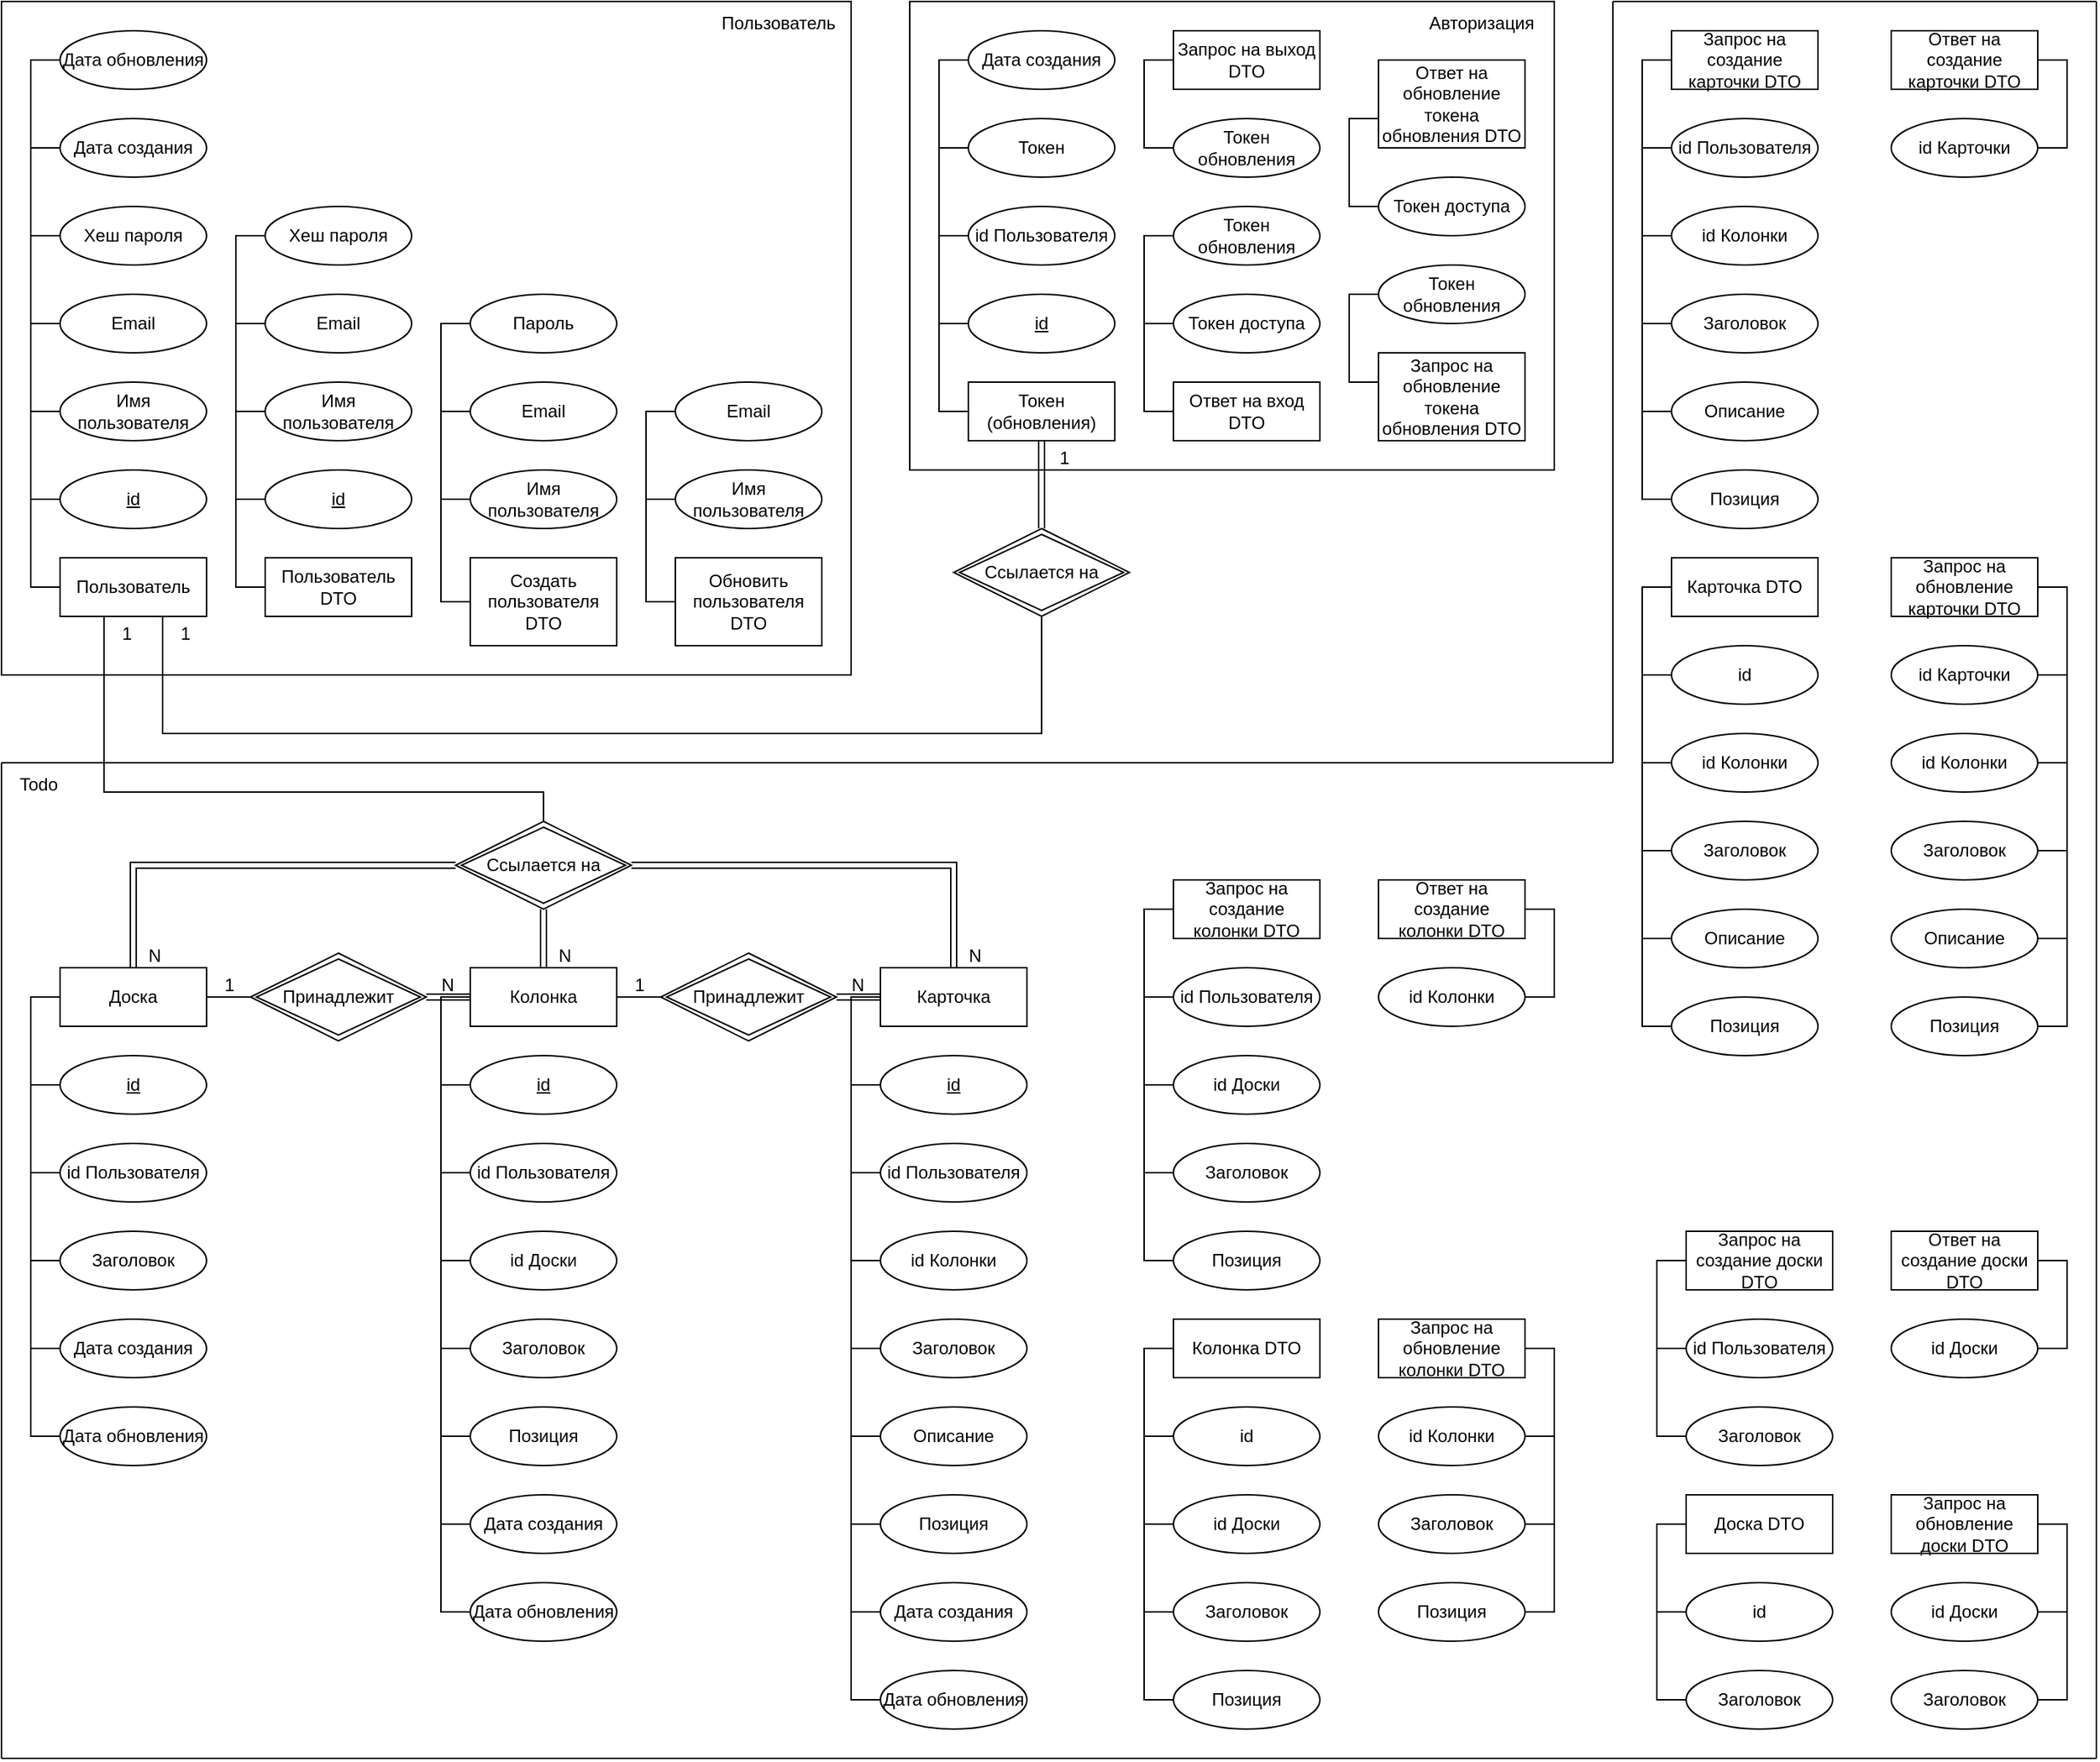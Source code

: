 <mxfile version="24.7.8">
  <diagram name="Page-1" id="fBqCorHScUGrPdtnwNpd">
    <mxGraphModel dx="1762" dy="1321" grid="1" gridSize="10" guides="1" tooltips="1" connect="1" arrows="1" fold="1" page="0" pageScale="1" pageWidth="850" pageHeight="1100" math="0" shadow="0">
      <root>
        <mxCell id="0" />
        <mxCell id="1" parent="0" />
        <mxCell id="MId27fxVpAkjYqK4TAUw-65" value="" style="rounded=0;whiteSpace=wrap;html=1;shadow=0;fillColor=none;" parent="1" vertex="1">
          <mxGeometry x="650" y="-120" width="440" height="320" as="geometry" />
        </mxCell>
        <mxCell id="MId27fxVpAkjYqK4TAUw-38" value="&lt;span style=&quot;color: rgba(0, 0, 0, 0); font-family: monospace; font-size: 0px; text-align: start; text-wrap: nowrap;&quot;&gt;%3CmxGraphModel%3E%3Croot%3E%3CmxCell%20id%3D%220%22%2F%3E%3CmxCell%20id%3D%221%22%20parent%3D%220%22%2F%3E%3CmxCell%20id%3D%222%22%20value%3D%22%22%20style%3D%22rounded%3D0%3BwhiteSpace%3Dwrap%3Bhtml%3D1%3Bshadow%3D0%3BfillColor%3Dnone%3B%22%20vertex%3D%221%22%20parent%3D%221%22%3E%3CmxGeometry%20x%3D%2230%22%20y%3D%22-120%22%20width%3D%22580%22%20height%3D%22460%22%20as%3D%22geometry%22%2F%3E%3C%2FmxCell%3E%3C%2Froot%3E%3C%2FmxGraphModel%3E&lt;/span&gt;&lt;span style=&quot;color: rgba(0, 0, 0, 0); font-family: monospace; font-size: 0px; text-align: start; text-wrap: nowrap;&quot;&gt;%3CmxGraphModel%3E%3Croot%3E%3CmxCell%20id%3D%220%22%2F%3E%3CmxCell%20id%3D%221%22%20parent%3D%220%22%2F%3E%3CmxCell%20id%3D%222%22%20value%3D%22%22%20style%3D%22rounded%3D0%3BwhiteSpace%3Dwrap%3Bhtml%3D1%3Bshadow%3D0%3BfillColor%3Dnone%3B%22%20vertex%3D%221%22%20parent%3D%221%22%3E%3CmxGeometry%20x%3D%2230%22%20y%3D%22-120%22%20width%3D%22580%22%20height%3D%22460%22%20as%3D%22geometry%22%2F%3E%3C%2FmxCell%3E%3C%2Froot%3E%3C%2FmxGraphModel%3E&lt;/span&gt;" style="rounded=0;whiteSpace=wrap;html=1;shadow=0;fillColor=none;" parent="1" vertex="1">
          <mxGeometry x="30" y="-120" width="580" height="460" as="geometry" />
        </mxCell>
        <mxCell id="MId27fxVpAkjYqK4TAUw-8" style="edgeStyle=orthogonalEdgeStyle;rounded=0;orthogonalLoop=1;jettySize=auto;html=1;endArrow=none;endFill=0;" parent="1" source="MId27fxVpAkjYqK4TAUw-1" target="MId27fxVpAkjYqK4TAUw-7" edge="1">
          <mxGeometry relative="1" as="geometry">
            <Array as="points">
              <mxPoint x="50" y="280" />
              <mxPoint x="50" y="-80" />
            </Array>
          </mxGeometry>
        </mxCell>
        <mxCell id="MId27fxVpAkjYqK4TAUw-1" value="Пользователь" style="whiteSpace=wrap;html=1;align=center;" parent="1" vertex="1">
          <mxGeometry x="70" y="260" width="100" height="40" as="geometry" />
        </mxCell>
        <mxCell id="MId27fxVpAkjYqK4TAUw-13" style="edgeStyle=orthogonalEdgeStyle;rounded=0;orthogonalLoop=1;jettySize=auto;html=1;endArrow=none;endFill=0;" parent="1" source="MId27fxVpAkjYqK4TAUw-2" edge="1">
          <mxGeometry relative="1" as="geometry">
            <mxPoint x="50" y="220" as="targetPoint" />
          </mxGeometry>
        </mxCell>
        <mxCell id="MId27fxVpAkjYqK4TAUw-2" value="id" style="ellipse;whiteSpace=wrap;html=1;align=center;fontStyle=4;" parent="1" vertex="1">
          <mxGeometry x="70" y="200" width="100" height="40" as="geometry" />
        </mxCell>
        <mxCell id="MId27fxVpAkjYqK4TAUw-12" style="edgeStyle=orthogonalEdgeStyle;rounded=0;orthogonalLoop=1;jettySize=auto;html=1;endArrow=none;endFill=0;" parent="1" source="MId27fxVpAkjYqK4TAUw-3" edge="1">
          <mxGeometry relative="1" as="geometry">
            <mxPoint x="50" y="160" as="targetPoint" />
          </mxGeometry>
        </mxCell>
        <mxCell id="MId27fxVpAkjYqK4TAUw-3" value="Имя пользователя" style="ellipse;whiteSpace=wrap;html=1;align=center;" parent="1" vertex="1">
          <mxGeometry x="70" y="140" width="100" height="40" as="geometry" />
        </mxCell>
        <mxCell id="MId27fxVpAkjYqK4TAUw-11" style="edgeStyle=orthogonalEdgeStyle;rounded=0;orthogonalLoop=1;jettySize=auto;html=1;endArrow=none;endFill=0;" parent="1" source="MId27fxVpAkjYqK4TAUw-4" edge="1">
          <mxGeometry relative="1" as="geometry">
            <mxPoint x="50" y="100" as="targetPoint" />
          </mxGeometry>
        </mxCell>
        <mxCell id="MId27fxVpAkjYqK4TAUw-4" value="Email" style="ellipse;whiteSpace=wrap;html=1;align=center;" parent="1" vertex="1">
          <mxGeometry x="70" y="80" width="100" height="40" as="geometry" />
        </mxCell>
        <mxCell id="MId27fxVpAkjYqK4TAUw-10" style="edgeStyle=orthogonalEdgeStyle;rounded=0;orthogonalLoop=1;jettySize=auto;html=1;endArrow=none;endFill=0;" parent="1" source="MId27fxVpAkjYqK4TAUw-5" edge="1">
          <mxGeometry relative="1" as="geometry">
            <mxPoint x="50" y="40" as="targetPoint" />
          </mxGeometry>
        </mxCell>
        <mxCell id="MId27fxVpAkjYqK4TAUw-5" value="Хеш пароля" style="ellipse;whiteSpace=wrap;html=1;align=center;" parent="1" vertex="1">
          <mxGeometry x="70" y="20" width="100" height="40" as="geometry" />
        </mxCell>
        <mxCell id="MId27fxVpAkjYqK4TAUw-9" style="edgeStyle=orthogonalEdgeStyle;rounded=0;orthogonalLoop=1;jettySize=auto;html=1;endArrow=none;endFill=0;" parent="1" source="MId27fxVpAkjYqK4TAUw-6" edge="1">
          <mxGeometry relative="1" as="geometry">
            <mxPoint x="50" y="-20" as="targetPoint" />
          </mxGeometry>
        </mxCell>
        <mxCell id="MId27fxVpAkjYqK4TAUw-6" value="Дата создания" style="ellipse;whiteSpace=wrap;html=1;align=center;" parent="1" vertex="1">
          <mxGeometry x="70" y="-40" width="100" height="40" as="geometry" />
        </mxCell>
        <mxCell id="MId27fxVpAkjYqK4TAUw-7" value="Дата обновления" style="ellipse;whiteSpace=wrap;html=1;align=center;" parent="1" vertex="1">
          <mxGeometry x="70" y="-100" width="100" height="40" as="geometry" />
        </mxCell>
        <mxCell id="MId27fxVpAkjYqK4TAUw-29" style="edgeStyle=orthogonalEdgeStyle;rounded=0;orthogonalLoop=1;jettySize=auto;html=1;endArrow=none;endFill=0;" parent="1" source="MId27fxVpAkjYqK4TAUw-14" target="MId27fxVpAkjYqK4TAUw-22" edge="1">
          <mxGeometry relative="1" as="geometry">
            <Array as="points">
              <mxPoint x="190" y="280" />
              <mxPoint x="190" y="40" />
            </Array>
          </mxGeometry>
        </mxCell>
        <mxCell id="MId27fxVpAkjYqK4TAUw-14" value="Пользователь&lt;div&gt;DTO&lt;/div&gt;" style="whiteSpace=wrap;html=1;align=center;" parent="1" vertex="1">
          <mxGeometry x="210" y="260" width="100" height="40" as="geometry" />
        </mxCell>
        <mxCell id="MId27fxVpAkjYqK4TAUw-30" style="edgeStyle=orthogonalEdgeStyle;rounded=0;orthogonalLoop=1;jettySize=auto;html=1;endArrow=none;endFill=0;" parent="1" source="MId27fxVpAkjYqK4TAUw-15" target="MId27fxVpAkjYqK4TAUw-25" edge="1">
          <mxGeometry relative="1" as="geometry">
            <Array as="points">
              <mxPoint x="330" y="290" />
              <mxPoint x="330" y="100" />
            </Array>
          </mxGeometry>
        </mxCell>
        <mxCell id="MId27fxVpAkjYqK4TAUw-15" value="Создать пользователя DTO" style="whiteSpace=wrap;html=1;align=center;" parent="1" vertex="1">
          <mxGeometry x="350" y="260" width="100" height="60" as="geometry" />
        </mxCell>
        <mxCell id="MId27fxVpAkjYqK4TAUw-31" style="edgeStyle=orthogonalEdgeStyle;rounded=0;orthogonalLoop=1;jettySize=auto;html=1;endArrow=none;endFill=0;" parent="1" source="MId27fxVpAkjYqK4TAUw-16" target="MId27fxVpAkjYqK4TAUw-27" edge="1">
          <mxGeometry relative="1" as="geometry">
            <Array as="points">
              <mxPoint x="470" y="290" />
              <mxPoint x="470" y="160" />
            </Array>
          </mxGeometry>
        </mxCell>
        <mxCell id="MId27fxVpAkjYqK4TAUw-16" value="Обновить пользователя DTO" style="whiteSpace=wrap;html=1;align=center;" parent="1" vertex="1">
          <mxGeometry x="490" y="260" width="100" height="60" as="geometry" />
        </mxCell>
        <mxCell id="MId27fxVpAkjYqK4TAUw-34" style="edgeStyle=orthogonalEdgeStyle;rounded=0;orthogonalLoop=1;jettySize=auto;html=1;endArrow=none;endFill=0;" parent="1" source="MId27fxVpAkjYqK4TAUw-17" edge="1">
          <mxGeometry relative="1" as="geometry">
            <mxPoint x="190" y="220" as="targetPoint" />
          </mxGeometry>
        </mxCell>
        <mxCell id="MId27fxVpAkjYqK4TAUw-17" value="id" style="ellipse;whiteSpace=wrap;html=1;align=center;fontStyle=4;" parent="1" vertex="1">
          <mxGeometry x="210" y="200" width="100" height="40" as="geometry" />
        </mxCell>
        <mxCell id="MId27fxVpAkjYqK4TAUw-33" style="edgeStyle=orthogonalEdgeStyle;rounded=0;orthogonalLoop=1;jettySize=auto;html=1;endArrow=none;endFill=0;" parent="1" source="MId27fxVpAkjYqK4TAUw-20" edge="1">
          <mxGeometry relative="1" as="geometry">
            <mxPoint x="190" y="160" as="targetPoint" />
          </mxGeometry>
        </mxCell>
        <mxCell id="MId27fxVpAkjYqK4TAUw-20" value="Имя пользователя" style="ellipse;whiteSpace=wrap;html=1;align=center;" parent="1" vertex="1">
          <mxGeometry x="210" y="140" width="100" height="40" as="geometry" />
        </mxCell>
        <mxCell id="MId27fxVpAkjYqK4TAUw-32" style="edgeStyle=orthogonalEdgeStyle;rounded=0;orthogonalLoop=1;jettySize=auto;html=1;endArrow=none;endFill=0;" parent="1" source="MId27fxVpAkjYqK4TAUw-21" edge="1">
          <mxGeometry relative="1" as="geometry">
            <mxPoint x="190" y="100" as="targetPoint" />
          </mxGeometry>
        </mxCell>
        <mxCell id="MId27fxVpAkjYqK4TAUw-21" value="Email" style="ellipse;whiteSpace=wrap;html=1;align=center;" parent="1" vertex="1">
          <mxGeometry x="210" y="80" width="100" height="40" as="geometry" />
        </mxCell>
        <mxCell id="MId27fxVpAkjYqK4TAUw-22" value="Хеш пароля" style="ellipse;whiteSpace=wrap;html=1;align=center;" parent="1" vertex="1">
          <mxGeometry x="210" y="20" width="100" height="40" as="geometry" />
        </mxCell>
        <mxCell id="MId27fxVpAkjYqK4TAUw-36" style="edgeStyle=orthogonalEdgeStyle;rounded=0;orthogonalLoop=1;jettySize=auto;html=1;endArrow=none;endFill=0;" parent="1" source="MId27fxVpAkjYqK4TAUw-23" edge="1">
          <mxGeometry relative="1" as="geometry">
            <mxPoint x="330.0" y="220" as="targetPoint" />
          </mxGeometry>
        </mxCell>
        <mxCell id="MId27fxVpAkjYqK4TAUw-23" value="Имя пользователя" style="ellipse;whiteSpace=wrap;html=1;align=center;" parent="1" vertex="1">
          <mxGeometry x="350" y="200" width="100" height="40" as="geometry" />
        </mxCell>
        <mxCell id="MId27fxVpAkjYqK4TAUw-35" style="edgeStyle=orthogonalEdgeStyle;rounded=0;orthogonalLoop=1;jettySize=auto;html=1;endArrow=none;endFill=0;" parent="1" source="MId27fxVpAkjYqK4TAUw-24" edge="1">
          <mxGeometry relative="1" as="geometry">
            <mxPoint x="330.0" y="160" as="targetPoint" />
          </mxGeometry>
        </mxCell>
        <mxCell id="MId27fxVpAkjYqK4TAUw-24" value="Email" style="ellipse;whiteSpace=wrap;html=1;align=center;" parent="1" vertex="1">
          <mxGeometry x="350" y="140" width="100" height="40" as="geometry" />
        </mxCell>
        <mxCell id="MId27fxVpAkjYqK4TAUw-25" value="Пароль" style="ellipse;whiteSpace=wrap;html=1;align=center;" parent="1" vertex="1">
          <mxGeometry x="350" y="80" width="100" height="40" as="geometry" />
        </mxCell>
        <mxCell id="MId27fxVpAkjYqK4TAUw-37" style="edgeStyle=orthogonalEdgeStyle;rounded=0;orthogonalLoop=1;jettySize=auto;html=1;endArrow=none;endFill=0;" parent="1" source="MId27fxVpAkjYqK4TAUw-26" edge="1">
          <mxGeometry relative="1" as="geometry">
            <mxPoint x="470.0" y="220" as="targetPoint" />
          </mxGeometry>
        </mxCell>
        <mxCell id="MId27fxVpAkjYqK4TAUw-26" value="Имя пользователя" style="ellipse;whiteSpace=wrap;html=1;align=center;" parent="1" vertex="1">
          <mxGeometry x="490" y="200" width="100" height="40" as="geometry" />
        </mxCell>
        <mxCell id="MId27fxVpAkjYqK4TAUw-27" value="Email" style="ellipse;whiteSpace=wrap;html=1;align=center;" parent="1" vertex="1">
          <mxGeometry x="490" y="140" width="100" height="40" as="geometry" />
        </mxCell>
        <mxCell id="MId27fxVpAkjYqK4TAUw-39" value="Пользователь" style="text;html=1;align=center;verticalAlign=middle;resizable=0;points=[];autosize=1;strokeColor=none;fillColor=none;" parent="1" vertex="1">
          <mxGeometry x="510" y="-120" width="100" height="30" as="geometry" />
        </mxCell>
        <mxCell id="MId27fxVpAkjYqK4TAUw-45" style="edgeStyle=orthogonalEdgeStyle;rounded=0;orthogonalLoop=1;jettySize=auto;html=1;endArrow=none;endFill=0;" parent="1" source="MId27fxVpAkjYqK4TAUw-40" target="MId27fxVpAkjYqK4TAUw-44" edge="1">
          <mxGeometry relative="1" as="geometry">
            <Array as="points">
              <mxPoint x="670" y="160" />
              <mxPoint x="670" y="-80" />
            </Array>
          </mxGeometry>
        </mxCell>
        <mxCell id="MId27fxVpAkjYqK4TAUw-40" value="Токен (обновления)" style="whiteSpace=wrap;html=1;align=center;" parent="1" vertex="1">
          <mxGeometry x="690" y="140" width="100" height="40" as="geometry" />
        </mxCell>
        <mxCell id="MId27fxVpAkjYqK4TAUw-48" style="edgeStyle=orthogonalEdgeStyle;rounded=0;orthogonalLoop=1;jettySize=auto;html=1;endArrow=none;endFill=0;" parent="1" source="MId27fxVpAkjYqK4TAUw-41" edge="1">
          <mxGeometry relative="1" as="geometry">
            <mxPoint x="670" y="100" as="targetPoint" />
          </mxGeometry>
        </mxCell>
        <mxCell id="MId27fxVpAkjYqK4TAUw-41" value="id" style="ellipse;whiteSpace=wrap;html=1;align=center;fontStyle=4;" parent="1" vertex="1">
          <mxGeometry x="690" y="80" width="100" height="40" as="geometry" />
        </mxCell>
        <mxCell id="MId27fxVpAkjYqK4TAUw-47" style="edgeStyle=orthogonalEdgeStyle;rounded=0;orthogonalLoop=1;jettySize=auto;html=1;endArrow=none;endFill=0;" parent="1" source="MId27fxVpAkjYqK4TAUw-42" edge="1">
          <mxGeometry relative="1" as="geometry">
            <mxPoint x="670" y="40" as="targetPoint" />
          </mxGeometry>
        </mxCell>
        <mxCell id="MId27fxVpAkjYqK4TAUw-42" value="id Пользователя" style="ellipse;whiteSpace=wrap;html=1;align=center;" parent="1" vertex="1">
          <mxGeometry x="690" y="20" width="100" height="40" as="geometry" />
        </mxCell>
        <mxCell id="MId27fxVpAkjYqK4TAUw-46" style="edgeStyle=orthogonalEdgeStyle;rounded=0;orthogonalLoop=1;jettySize=auto;html=1;endArrow=none;endFill=0;" parent="1" source="MId27fxVpAkjYqK4TAUw-43" edge="1">
          <mxGeometry relative="1" as="geometry">
            <mxPoint x="670" y="-20" as="targetPoint" />
          </mxGeometry>
        </mxCell>
        <mxCell id="MId27fxVpAkjYqK4TAUw-43" value="Токен" style="ellipse;whiteSpace=wrap;html=1;align=center;" parent="1" vertex="1">
          <mxGeometry x="690" y="-40" width="100" height="40" as="geometry" />
        </mxCell>
        <mxCell id="MId27fxVpAkjYqK4TAUw-44" value="Дата создания" style="ellipse;whiteSpace=wrap;html=1;align=center;" parent="1" vertex="1">
          <mxGeometry x="690" y="-100" width="100" height="40" as="geometry" />
        </mxCell>
        <mxCell id="MId27fxVpAkjYqK4TAUw-60" style="edgeStyle=orthogonalEdgeStyle;rounded=0;orthogonalLoop=1;jettySize=auto;html=1;endArrow=none;endFill=0;" parent="1" source="MId27fxVpAkjYqK4TAUw-49" target="MId27fxVpAkjYqK4TAUw-51" edge="1">
          <mxGeometry relative="1" as="geometry">
            <Array as="points">
              <mxPoint x="810" y="160" />
              <mxPoint x="810" y="40" />
            </Array>
          </mxGeometry>
        </mxCell>
        <mxCell id="MId27fxVpAkjYqK4TAUw-49" value="Ответ на вход&lt;div&gt;DTO&lt;/div&gt;" style="whiteSpace=wrap;html=1;align=center;" parent="1" vertex="1">
          <mxGeometry x="830" y="140" width="100" height="40" as="geometry" />
        </mxCell>
        <mxCell id="MId27fxVpAkjYqK4TAUw-61" style="edgeStyle=orthogonalEdgeStyle;rounded=0;orthogonalLoop=1;jettySize=auto;html=1;endArrow=none;endFill=0;" parent="1" source="MId27fxVpAkjYqK4TAUw-50" edge="1">
          <mxGeometry relative="1" as="geometry">
            <mxPoint x="810" y="100" as="targetPoint" />
          </mxGeometry>
        </mxCell>
        <mxCell id="MId27fxVpAkjYqK4TAUw-50" value="Токен доступа" style="ellipse;whiteSpace=wrap;html=1;align=center;" parent="1" vertex="1">
          <mxGeometry x="830" y="80" width="100" height="40" as="geometry" />
        </mxCell>
        <mxCell id="MId27fxVpAkjYqK4TAUw-51" value="Токен обновления" style="ellipse;whiteSpace=wrap;html=1;align=center;" parent="1" vertex="1">
          <mxGeometry x="830" y="20" width="100" height="40" as="geometry" />
        </mxCell>
        <mxCell id="MId27fxVpAkjYqK4TAUw-62" style="edgeStyle=orthogonalEdgeStyle;rounded=0;orthogonalLoop=1;jettySize=auto;html=1;endArrow=none;endFill=0;" parent="1" source="MId27fxVpAkjYqK4TAUw-52" target="MId27fxVpAkjYqK4TAUw-57" edge="1">
          <mxGeometry relative="1" as="geometry">
            <Array as="points">
              <mxPoint x="810" y="-80" />
              <mxPoint x="810" y="-20" />
            </Array>
          </mxGeometry>
        </mxCell>
        <mxCell id="MId27fxVpAkjYqK4TAUw-52" value="Запрос на выход DTO" style="whiteSpace=wrap;html=1;align=center;" parent="1" vertex="1">
          <mxGeometry x="830" y="-100" width="100" height="40" as="geometry" />
        </mxCell>
        <mxCell id="MId27fxVpAkjYqK4TAUw-64" style="edgeStyle=orthogonalEdgeStyle;rounded=0;orthogonalLoop=1;jettySize=auto;html=1;endArrow=none;endFill=0;" parent="1" source="MId27fxVpAkjYqK4TAUw-53" target="MId27fxVpAkjYqK4TAUw-55" edge="1">
          <mxGeometry relative="1" as="geometry">
            <Array as="points">
              <mxPoint x="950" y="140" />
              <mxPoint x="950" y="80" />
            </Array>
          </mxGeometry>
        </mxCell>
        <mxCell id="MId27fxVpAkjYqK4TAUw-53" value="Запрос на обновление токена обновления DTO" style="whiteSpace=wrap;html=1;align=center;" parent="1" vertex="1">
          <mxGeometry x="970" y="120" width="100" height="60" as="geometry" />
        </mxCell>
        <mxCell id="MId27fxVpAkjYqK4TAUw-63" style="edgeStyle=orthogonalEdgeStyle;rounded=0;orthogonalLoop=1;jettySize=auto;html=1;endArrow=none;endFill=0;" parent="1" source="MId27fxVpAkjYqK4TAUw-54" target="MId27fxVpAkjYqK4TAUw-56" edge="1">
          <mxGeometry relative="1" as="geometry">
            <Array as="points">
              <mxPoint x="950" y="-40" />
              <mxPoint x="950" y="20" />
            </Array>
          </mxGeometry>
        </mxCell>
        <mxCell id="MId27fxVpAkjYqK4TAUw-54" value="Ответ на обновление токена обновления DTO" style="whiteSpace=wrap;html=1;align=center;" parent="1" vertex="1">
          <mxGeometry x="970" y="-80" width="100" height="60" as="geometry" />
        </mxCell>
        <mxCell id="MId27fxVpAkjYqK4TAUw-55" value="Токен обновления" style="ellipse;whiteSpace=wrap;html=1;align=center;" parent="1" vertex="1">
          <mxGeometry x="970" y="60" width="100" height="40" as="geometry" />
        </mxCell>
        <mxCell id="MId27fxVpAkjYqK4TAUw-56" value="Токен доступа" style="ellipse;whiteSpace=wrap;html=1;align=center;" parent="1" vertex="1">
          <mxGeometry x="970" width="100" height="40" as="geometry" />
        </mxCell>
        <mxCell id="MId27fxVpAkjYqK4TAUw-57" value="Токен обновления" style="ellipse;whiteSpace=wrap;html=1;align=center;" parent="1" vertex="1">
          <mxGeometry x="830" y="-40" width="100" height="40" as="geometry" />
        </mxCell>
        <mxCell id="MId27fxVpAkjYqK4TAUw-66" value="Авторизация" style="text;html=1;align=center;verticalAlign=middle;resizable=0;points=[];autosize=1;strokeColor=none;fillColor=none;" parent="1" vertex="1">
          <mxGeometry x="990" y="-120" width="100" height="30" as="geometry" />
        </mxCell>
        <mxCell id="MId27fxVpAkjYqK4TAUw-91" style="edgeStyle=orthogonalEdgeStyle;rounded=0;orthogonalLoop=1;jettySize=auto;html=1;endArrow=none;endFill=0;" parent="1" source="MId27fxVpAkjYqK4TAUw-67" target="MId27fxVpAkjYqK4TAUw-73" edge="1">
          <mxGeometry relative="1" as="geometry">
            <Array as="points">
              <mxPoint x="50" y="560" />
              <mxPoint x="50" y="860" />
            </Array>
          </mxGeometry>
        </mxCell>
        <mxCell id="MId27fxVpAkjYqK4TAUw-67" value="Доска" style="whiteSpace=wrap;html=1;align=center;" parent="1" vertex="1">
          <mxGeometry x="70" y="540" width="100" height="40" as="geometry" />
        </mxCell>
        <mxCell id="MId27fxVpAkjYqK4TAUw-95" style="edgeStyle=orthogonalEdgeStyle;rounded=0;orthogonalLoop=1;jettySize=auto;html=1;endArrow=none;endFill=0;" parent="1" source="MId27fxVpAkjYqK4TAUw-68" edge="1">
          <mxGeometry relative="1" as="geometry">
            <mxPoint x="50" y="620" as="targetPoint" />
          </mxGeometry>
        </mxCell>
        <mxCell id="MId27fxVpAkjYqK4TAUw-68" value="id" style="ellipse;whiteSpace=wrap;html=1;align=center;fontStyle=4;" parent="1" vertex="1">
          <mxGeometry x="70" y="600" width="100" height="40" as="geometry" />
        </mxCell>
        <mxCell id="MId27fxVpAkjYqK4TAUw-96" style="edgeStyle=orthogonalEdgeStyle;rounded=0;orthogonalLoop=1;jettySize=auto;html=1;endArrow=none;endFill=0;" parent="1" source="MId27fxVpAkjYqK4TAUw-70" edge="1">
          <mxGeometry relative="1" as="geometry">
            <mxPoint x="50" y="680" as="targetPoint" />
          </mxGeometry>
        </mxCell>
        <mxCell id="MId27fxVpAkjYqK4TAUw-70" value="id Пользователя" style="ellipse;whiteSpace=wrap;html=1;align=center;" parent="1" vertex="1">
          <mxGeometry x="70" y="660" width="100" height="40" as="geometry" />
        </mxCell>
        <mxCell id="MId27fxVpAkjYqK4TAUw-97" style="edgeStyle=orthogonalEdgeStyle;rounded=0;orthogonalLoop=1;jettySize=auto;html=1;endArrow=none;endFill=0;" parent="1" source="MId27fxVpAkjYqK4TAUw-71" edge="1">
          <mxGeometry relative="1" as="geometry">
            <mxPoint x="50" y="740" as="targetPoint" />
          </mxGeometry>
        </mxCell>
        <mxCell id="MId27fxVpAkjYqK4TAUw-71" value="Заголовок" style="ellipse;whiteSpace=wrap;html=1;align=center;" parent="1" vertex="1">
          <mxGeometry x="70" y="720" width="100" height="40" as="geometry" />
        </mxCell>
        <mxCell id="MId27fxVpAkjYqK4TAUw-98" style="edgeStyle=orthogonalEdgeStyle;rounded=0;orthogonalLoop=1;jettySize=auto;html=1;endArrow=none;endFill=0;" parent="1" source="MId27fxVpAkjYqK4TAUw-72" edge="1">
          <mxGeometry relative="1" as="geometry">
            <mxPoint x="50" y="800" as="targetPoint" />
          </mxGeometry>
        </mxCell>
        <mxCell id="MId27fxVpAkjYqK4TAUw-72" value="Дата создания" style="ellipse;whiteSpace=wrap;html=1;align=center;" parent="1" vertex="1">
          <mxGeometry x="70" y="780" width="100" height="40" as="geometry" />
        </mxCell>
        <mxCell id="MId27fxVpAkjYqK4TAUw-73" value="Дата обновления" style="ellipse;whiteSpace=wrap;html=1;align=center;" parent="1" vertex="1">
          <mxGeometry x="70" y="840" width="100" height="40" as="geometry" />
        </mxCell>
        <mxCell id="MId27fxVpAkjYqK4TAUw-93" style="edgeStyle=orthogonalEdgeStyle;rounded=0;orthogonalLoop=1;jettySize=auto;html=1;endArrow=none;endFill=0;" parent="1" source="MId27fxVpAkjYqK4TAUw-74" target="MId27fxVpAkjYqK4TAUw-81" edge="1">
          <mxGeometry relative="1" as="geometry">
            <Array as="points">
              <mxPoint x="330" y="560" />
              <mxPoint x="330" y="980" />
            </Array>
          </mxGeometry>
        </mxCell>
        <mxCell id="MId27fxVpAkjYqK4TAUw-74" value="Колонка" style="whiteSpace=wrap;html=1;align=center;" parent="1" vertex="1">
          <mxGeometry x="350" y="540" width="100" height="40" as="geometry" />
        </mxCell>
        <mxCell id="MId27fxVpAkjYqK4TAUw-99" style="edgeStyle=orthogonalEdgeStyle;rounded=0;orthogonalLoop=1;jettySize=auto;html=1;endArrow=none;endFill=0;" parent="1" source="MId27fxVpAkjYqK4TAUw-75" edge="1">
          <mxGeometry relative="1" as="geometry">
            <mxPoint x="330" y="620" as="targetPoint" />
          </mxGeometry>
        </mxCell>
        <mxCell id="MId27fxVpAkjYqK4TAUw-75" value="id" style="ellipse;whiteSpace=wrap;html=1;align=center;fontStyle=4;" parent="1" vertex="1">
          <mxGeometry x="350" y="600" width="100" height="40" as="geometry" />
        </mxCell>
        <mxCell id="MId27fxVpAkjYqK4TAUw-100" style="edgeStyle=orthogonalEdgeStyle;rounded=0;orthogonalLoop=1;jettySize=auto;html=1;endArrow=none;endFill=0;" parent="1" source="MId27fxVpAkjYqK4TAUw-76" edge="1">
          <mxGeometry relative="1" as="geometry">
            <mxPoint x="330" y="680" as="targetPoint" />
          </mxGeometry>
        </mxCell>
        <mxCell id="MId27fxVpAkjYqK4TAUw-76" value="id Пользователя" style="ellipse;whiteSpace=wrap;html=1;align=center;" parent="1" vertex="1">
          <mxGeometry x="350" y="660" width="100" height="40" as="geometry" />
        </mxCell>
        <mxCell id="MId27fxVpAkjYqK4TAUw-101" style="edgeStyle=orthogonalEdgeStyle;rounded=0;orthogonalLoop=1;jettySize=auto;html=1;endArrow=none;endFill=0;" parent="1" source="MId27fxVpAkjYqK4TAUw-77" edge="1">
          <mxGeometry relative="1" as="geometry">
            <mxPoint x="330" y="740" as="targetPoint" />
          </mxGeometry>
        </mxCell>
        <mxCell id="MId27fxVpAkjYqK4TAUw-77" value="id Доски" style="ellipse;whiteSpace=wrap;html=1;align=center;" parent="1" vertex="1">
          <mxGeometry x="350" y="720" width="100" height="40" as="geometry" />
        </mxCell>
        <mxCell id="MId27fxVpAkjYqK4TAUw-102" style="edgeStyle=orthogonalEdgeStyle;rounded=0;orthogonalLoop=1;jettySize=auto;html=1;endArrow=none;endFill=0;" parent="1" source="MId27fxVpAkjYqK4TAUw-78" edge="1">
          <mxGeometry relative="1" as="geometry">
            <mxPoint x="330" y="800" as="targetPoint" />
          </mxGeometry>
        </mxCell>
        <mxCell id="MId27fxVpAkjYqK4TAUw-78" value="Заголовок" style="ellipse;whiteSpace=wrap;html=1;align=center;" parent="1" vertex="1">
          <mxGeometry x="350" y="780" width="100" height="40" as="geometry" />
        </mxCell>
        <mxCell id="MId27fxVpAkjYqK4TAUw-103" style="edgeStyle=orthogonalEdgeStyle;rounded=0;orthogonalLoop=1;jettySize=auto;html=1;endArrow=none;endFill=0;" parent="1" source="MId27fxVpAkjYqK4TAUw-79" edge="1">
          <mxGeometry relative="1" as="geometry">
            <mxPoint x="330" y="860" as="targetPoint" />
          </mxGeometry>
        </mxCell>
        <mxCell id="MId27fxVpAkjYqK4TAUw-79" value="Позиция" style="ellipse;whiteSpace=wrap;html=1;align=center;" parent="1" vertex="1">
          <mxGeometry x="350" y="840" width="100" height="40" as="geometry" />
        </mxCell>
        <mxCell id="MId27fxVpAkjYqK4TAUw-104" style="edgeStyle=orthogonalEdgeStyle;rounded=0;orthogonalLoop=1;jettySize=auto;html=1;endArrow=none;endFill=0;" parent="1" source="MId27fxVpAkjYqK4TAUw-80" edge="1">
          <mxGeometry relative="1" as="geometry">
            <mxPoint x="330" y="920" as="targetPoint" />
          </mxGeometry>
        </mxCell>
        <mxCell id="MId27fxVpAkjYqK4TAUw-80" value="Дата создания" style="ellipse;whiteSpace=wrap;html=1;align=center;" parent="1" vertex="1">
          <mxGeometry x="350" y="900" width="100" height="40" as="geometry" />
        </mxCell>
        <mxCell id="MId27fxVpAkjYqK4TAUw-81" value="Дата обновления" style="ellipse;whiteSpace=wrap;html=1;align=center;" parent="1" vertex="1">
          <mxGeometry x="350" y="960" width="100" height="40" as="geometry" />
        </mxCell>
        <mxCell id="MId27fxVpAkjYqK4TAUw-94" style="edgeStyle=orthogonalEdgeStyle;rounded=0;orthogonalLoop=1;jettySize=auto;html=1;endArrow=none;endFill=0;" parent="1" source="MId27fxVpAkjYqK4TAUw-82" target="MId27fxVpAkjYqK4TAUw-89" edge="1">
          <mxGeometry relative="1" as="geometry">
            <Array as="points">
              <mxPoint x="610" y="560" />
              <mxPoint x="610" y="1040" />
            </Array>
          </mxGeometry>
        </mxCell>
        <mxCell id="MId27fxVpAkjYqK4TAUw-82" value="Карточка" style="whiteSpace=wrap;html=1;align=center;" parent="1" vertex="1">
          <mxGeometry x="630" y="540" width="100" height="40" as="geometry" />
        </mxCell>
        <mxCell id="MId27fxVpAkjYqK4TAUw-105" style="edgeStyle=orthogonalEdgeStyle;rounded=0;orthogonalLoop=1;jettySize=auto;html=1;endArrow=none;endFill=0;" parent="1" source="MId27fxVpAkjYqK4TAUw-83" edge="1">
          <mxGeometry relative="1" as="geometry">
            <mxPoint x="610" y="620" as="targetPoint" />
          </mxGeometry>
        </mxCell>
        <mxCell id="MId27fxVpAkjYqK4TAUw-83" value="id" style="ellipse;whiteSpace=wrap;html=1;align=center;fontStyle=4;" parent="1" vertex="1">
          <mxGeometry x="630" y="600" width="100" height="40" as="geometry" />
        </mxCell>
        <mxCell id="MId27fxVpAkjYqK4TAUw-106" style="edgeStyle=orthogonalEdgeStyle;rounded=0;orthogonalLoop=1;jettySize=auto;html=1;endArrow=none;endFill=0;" parent="1" source="MId27fxVpAkjYqK4TAUw-84" edge="1">
          <mxGeometry relative="1" as="geometry">
            <mxPoint x="610" y="680" as="targetPoint" />
          </mxGeometry>
        </mxCell>
        <mxCell id="MId27fxVpAkjYqK4TAUw-84" value="id Пользователя" style="ellipse;whiteSpace=wrap;html=1;align=center;" parent="1" vertex="1">
          <mxGeometry x="630" y="660" width="100" height="40" as="geometry" />
        </mxCell>
        <mxCell id="MId27fxVpAkjYqK4TAUw-107" style="edgeStyle=orthogonalEdgeStyle;rounded=0;orthogonalLoop=1;jettySize=auto;html=1;endArrow=none;endFill=0;" parent="1" source="MId27fxVpAkjYqK4TAUw-85" edge="1">
          <mxGeometry relative="1" as="geometry">
            <mxPoint x="610" y="740" as="targetPoint" />
          </mxGeometry>
        </mxCell>
        <mxCell id="MId27fxVpAkjYqK4TAUw-85" value="id Колонки" style="ellipse;whiteSpace=wrap;html=1;align=center;" parent="1" vertex="1">
          <mxGeometry x="630" y="720" width="100" height="40" as="geometry" />
        </mxCell>
        <mxCell id="MId27fxVpAkjYqK4TAUw-108" style="edgeStyle=orthogonalEdgeStyle;rounded=0;orthogonalLoop=1;jettySize=auto;html=1;endArrow=none;endFill=0;" parent="1" source="MId27fxVpAkjYqK4TAUw-86" edge="1">
          <mxGeometry relative="1" as="geometry">
            <mxPoint x="610" y="800" as="targetPoint" />
          </mxGeometry>
        </mxCell>
        <mxCell id="MId27fxVpAkjYqK4TAUw-86" value="Заголовок" style="ellipse;whiteSpace=wrap;html=1;align=center;" parent="1" vertex="1">
          <mxGeometry x="630" y="780" width="100" height="40" as="geometry" />
        </mxCell>
        <mxCell id="MId27fxVpAkjYqK4TAUw-110" style="edgeStyle=orthogonalEdgeStyle;rounded=0;orthogonalLoop=1;jettySize=auto;html=1;endArrow=none;endFill=0;" parent="1" source="MId27fxVpAkjYqK4TAUw-87" edge="1">
          <mxGeometry relative="1" as="geometry">
            <mxPoint x="610" y="920" as="targetPoint" />
          </mxGeometry>
        </mxCell>
        <mxCell id="MId27fxVpAkjYqK4TAUw-87" value="Позиция" style="ellipse;whiteSpace=wrap;html=1;align=center;" parent="1" vertex="1">
          <mxGeometry x="630" y="900" width="100" height="40" as="geometry" />
        </mxCell>
        <mxCell id="MId27fxVpAkjYqK4TAUw-111" style="edgeStyle=orthogonalEdgeStyle;rounded=0;orthogonalLoop=1;jettySize=auto;html=1;endArrow=none;endFill=0;" parent="1" source="MId27fxVpAkjYqK4TAUw-88" edge="1">
          <mxGeometry relative="1" as="geometry">
            <mxPoint x="610" y="980" as="targetPoint" />
          </mxGeometry>
        </mxCell>
        <mxCell id="MId27fxVpAkjYqK4TAUw-88" value="Дата создания" style="ellipse;whiteSpace=wrap;html=1;align=center;" parent="1" vertex="1">
          <mxGeometry x="630" y="960" width="100" height="40" as="geometry" />
        </mxCell>
        <mxCell id="MId27fxVpAkjYqK4TAUw-89" value="Дата обновления" style="ellipse;whiteSpace=wrap;html=1;align=center;" parent="1" vertex="1">
          <mxGeometry x="630" y="1020" width="100" height="40" as="geometry" />
        </mxCell>
        <mxCell id="MId27fxVpAkjYqK4TAUw-109" style="edgeStyle=orthogonalEdgeStyle;rounded=0;orthogonalLoop=1;jettySize=auto;html=1;endArrow=none;endFill=0;" parent="1" source="MId27fxVpAkjYqK4TAUw-90" edge="1">
          <mxGeometry relative="1" as="geometry">
            <mxPoint x="610" y="860" as="targetPoint" />
          </mxGeometry>
        </mxCell>
        <mxCell id="MId27fxVpAkjYqK4TAUw-90" value="Описание" style="ellipse;whiteSpace=wrap;html=1;align=center;" parent="1" vertex="1">
          <mxGeometry x="630" y="840" width="100" height="40" as="geometry" />
        </mxCell>
        <mxCell id="MId27fxVpAkjYqK4TAUw-112" value="Ссылается на" style="shape=rhombus;double=1;perimeter=rhombusPerimeter;whiteSpace=wrap;html=1;align=center;" parent="1" vertex="1">
          <mxGeometry x="340" y="440" width="120" height="60" as="geometry" />
        </mxCell>
        <mxCell id="MId27fxVpAkjYqK4TAUw-113" value="" style="shape=link;html=1;rounded=0;edgeStyle=orthogonalEdgeStyle;" parent="1" source="MId27fxVpAkjYqK4TAUw-112" target="MId27fxVpAkjYqK4TAUw-67" edge="1">
          <mxGeometry relative="1" as="geometry">
            <mxPoint x="300" y="610" as="sourcePoint" />
            <mxPoint x="460" y="610" as="targetPoint" />
          </mxGeometry>
        </mxCell>
        <mxCell id="MId27fxVpAkjYqK4TAUw-114" value="N" style="resizable=0;html=1;whiteSpace=wrap;align=right;verticalAlign=bottom;" parent="MId27fxVpAkjYqK4TAUw-113" connectable="0" vertex="1">
          <mxGeometry x="1" relative="1" as="geometry">
            <mxPoint x="20" as="offset" />
          </mxGeometry>
        </mxCell>
        <mxCell id="MId27fxVpAkjYqK4TAUw-115" value="" style="shape=link;html=1;rounded=0;edgeStyle=orthogonalEdgeStyle;" parent="1" source="MId27fxVpAkjYqK4TAUw-112" target="MId27fxVpAkjYqK4TAUw-74" edge="1">
          <mxGeometry relative="1" as="geometry">
            <mxPoint x="350" y="480" as="sourcePoint" />
            <mxPoint x="130" y="550" as="targetPoint" />
          </mxGeometry>
        </mxCell>
        <mxCell id="MId27fxVpAkjYqK4TAUw-116" value="N" style="resizable=0;html=1;whiteSpace=wrap;align=right;verticalAlign=bottom;" parent="MId27fxVpAkjYqK4TAUw-115" connectable="0" vertex="1">
          <mxGeometry x="1" relative="1" as="geometry">
            <mxPoint x="20" as="offset" />
          </mxGeometry>
        </mxCell>
        <mxCell id="MId27fxVpAkjYqK4TAUw-117" value="" style="shape=link;html=1;rounded=0;edgeStyle=orthogonalEdgeStyle;" parent="1" source="MId27fxVpAkjYqK4TAUw-112" target="MId27fxVpAkjYqK4TAUw-82" edge="1">
          <mxGeometry relative="1" as="geometry">
            <mxPoint x="410" y="510" as="sourcePoint" />
            <mxPoint x="410" y="550" as="targetPoint" />
          </mxGeometry>
        </mxCell>
        <mxCell id="MId27fxVpAkjYqK4TAUw-118" value="N" style="resizable=0;html=1;whiteSpace=wrap;align=right;verticalAlign=bottom;" parent="MId27fxVpAkjYqK4TAUw-117" connectable="0" vertex="1">
          <mxGeometry x="1" relative="1" as="geometry">
            <mxPoint x="20" as="offset" />
          </mxGeometry>
        </mxCell>
        <mxCell id="MId27fxVpAkjYqK4TAUw-120" value="" style="endArrow=none;html=1;rounded=0;edgeStyle=orthogonalEdgeStyle;" parent="1" source="MId27fxVpAkjYqK4TAUw-112" target="MId27fxVpAkjYqK4TAUw-1" edge="1">
          <mxGeometry relative="1" as="geometry">
            <mxPoint x="210" y="420" as="sourcePoint" />
            <mxPoint x="370" y="420" as="targetPoint" />
            <Array as="points">
              <mxPoint x="400" y="420" />
              <mxPoint x="100" y="420" />
            </Array>
          </mxGeometry>
        </mxCell>
        <mxCell id="MId27fxVpAkjYqK4TAUw-121" value="1" style="resizable=0;html=1;whiteSpace=wrap;align=right;verticalAlign=bottom;" parent="MId27fxVpAkjYqK4TAUw-120" connectable="0" vertex="1">
          <mxGeometry x="1" relative="1" as="geometry">
            <mxPoint x="20" y="20" as="offset" />
          </mxGeometry>
        </mxCell>
        <mxCell id="MId27fxVpAkjYqK4TAUw-122" value="Принадлежит" style="shape=rhombus;double=1;perimeter=rhombusPerimeter;whiteSpace=wrap;html=1;align=center;" parent="1" vertex="1">
          <mxGeometry x="200" y="530" width="120" height="60" as="geometry" />
        </mxCell>
        <mxCell id="MId27fxVpAkjYqK4TAUw-123" value="Принадлежит" style="shape=rhombus;double=1;perimeter=rhombusPerimeter;whiteSpace=wrap;html=1;align=center;" parent="1" vertex="1">
          <mxGeometry x="480" y="530" width="120" height="60" as="geometry" />
        </mxCell>
        <mxCell id="MId27fxVpAkjYqK4TAUw-125" value="" style="shape=link;html=1;rounded=0;edgeStyle=orthogonalEdgeStyle;" parent="1" source="MId27fxVpAkjYqK4TAUw-122" target="MId27fxVpAkjYqK4TAUw-74" edge="1">
          <mxGeometry relative="1" as="geometry">
            <mxPoint x="410" y="510" as="sourcePoint" />
            <mxPoint x="410" y="550" as="targetPoint" />
          </mxGeometry>
        </mxCell>
        <mxCell id="MId27fxVpAkjYqK4TAUw-126" value="N" style="resizable=0;html=1;whiteSpace=wrap;align=right;verticalAlign=bottom;" parent="MId27fxVpAkjYqK4TAUw-125" connectable="0" vertex="1">
          <mxGeometry x="1" relative="1" as="geometry">
            <mxPoint x="-10" as="offset" />
          </mxGeometry>
        </mxCell>
        <mxCell id="MId27fxVpAkjYqK4TAUw-127" value="" style="endArrow=none;html=1;rounded=0;edgeStyle=orthogonalEdgeStyle;" parent="1" source="MId27fxVpAkjYqK4TAUw-122" target="MId27fxVpAkjYqK4TAUw-67" edge="1">
          <mxGeometry relative="1" as="geometry">
            <mxPoint x="410" y="450" as="sourcePoint" />
            <mxPoint x="140" y="330" as="targetPoint" />
            <Array as="points">
              <mxPoint x="170" y="560" />
              <mxPoint x="170" y="560" />
            </Array>
          </mxGeometry>
        </mxCell>
        <mxCell id="MId27fxVpAkjYqK4TAUw-128" value="1" style="resizable=0;html=1;whiteSpace=wrap;align=right;verticalAlign=bottom;" parent="MId27fxVpAkjYqK4TAUw-127" connectable="0" vertex="1">
          <mxGeometry x="1" relative="1" as="geometry">
            <mxPoint x="20" as="offset" />
          </mxGeometry>
        </mxCell>
        <mxCell id="MId27fxVpAkjYqK4TAUw-130" value="" style="shape=link;html=1;rounded=0;edgeStyle=orthogonalEdgeStyle;" parent="1" source="MId27fxVpAkjYqK4TAUw-123" target="MId27fxVpAkjYqK4TAUw-82" edge="1">
          <mxGeometry relative="1" as="geometry">
            <mxPoint x="580" y="590" as="sourcePoint" />
            <mxPoint x="610" y="590" as="targetPoint" />
          </mxGeometry>
        </mxCell>
        <mxCell id="MId27fxVpAkjYqK4TAUw-131" value="N" style="resizable=0;html=1;whiteSpace=wrap;align=right;verticalAlign=bottom;" parent="MId27fxVpAkjYqK4TAUw-130" connectable="0" vertex="1">
          <mxGeometry x="1" relative="1" as="geometry">
            <mxPoint x="-10" as="offset" />
          </mxGeometry>
        </mxCell>
        <mxCell id="MId27fxVpAkjYqK4TAUw-133" value="" style="endArrow=none;html=1;rounded=0;edgeStyle=orthogonalEdgeStyle;" parent="1" source="MId27fxVpAkjYqK4TAUw-123" target="MId27fxVpAkjYqK4TAUw-74" edge="1">
          <mxGeometry relative="1" as="geometry">
            <mxPoint x="480" y="559.79" as="sourcePoint" />
            <mxPoint x="450" y="559.79" as="targetPoint" />
            <Array as="points" />
          </mxGeometry>
        </mxCell>
        <mxCell id="MId27fxVpAkjYqK4TAUw-134" value="1" style="resizable=0;html=1;whiteSpace=wrap;align=right;verticalAlign=bottom;" parent="MId27fxVpAkjYqK4TAUw-133" connectable="0" vertex="1">
          <mxGeometry x="1" relative="1" as="geometry">
            <mxPoint x="20" as="offset" />
          </mxGeometry>
        </mxCell>
        <mxCell id="MId27fxVpAkjYqK4TAUw-135" value="Ссылается на" style="shape=rhombus;double=1;perimeter=rhombusPerimeter;whiteSpace=wrap;html=1;align=center;" parent="1" vertex="1">
          <mxGeometry x="680" y="240" width="120" height="60" as="geometry" />
        </mxCell>
        <mxCell id="MId27fxVpAkjYqK4TAUw-136" value="" style="endArrow=none;html=1;rounded=0;edgeStyle=orthogonalEdgeStyle;" parent="1" source="MId27fxVpAkjYqK4TAUw-135" target="MId27fxVpAkjYqK4TAUw-1" edge="1">
          <mxGeometry relative="1" as="geometry">
            <mxPoint x="400" y="430" as="sourcePoint" />
            <mxPoint x="110" y="310" as="targetPoint" />
            <Array as="points">
              <mxPoint x="740" y="380" />
              <mxPoint x="140" y="380" />
            </Array>
          </mxGeometry>
        </mxCell>
        <mxCell id="MId27fxVpAkjYqK4TAUw-137" value="1" style="resizable=0;html=1;whiteSpace=wrap;align=right;verticalAlign=bottom;" parent="MId27fxVpAkjYqK4TAUw-136" connectable="0" vertex="1">
          <mxGeometry x="1" relative="1" as="geometry">
            <mxPoint x="20" y="20" as="offset" />
          </mxGeometry>
        </mxCell>
        <mxCell id="MId27fxVpAkjYqK4TAUw-138" value="" style="shape=link;html=1;rounded=0;edgeStyle=orthogonalEdgeStyle;" parent="1" source="MId27fxVpAkjYqK4TAUw-135" target="MId27fxVpAkjYqK4TAUw-40" edge="1">
          <mxGeometry relative="1" as="geometry">
            <mxPoint x="780" y="290" as="sourcePoint" />
            <mxPoint x="860" y="230" as="targetPoint" />
          </mxGeometry>
        </mxCell>
        <mxCell id="MId27fxVpAkjYqK4TAUw-139" value="1" style="resizable=0;html=1;whiteSpace=wrap;align=right;verticalAlign=bottom;" parent="MId27fxVpAkjYqK4TAUw-138" connectable="0" vertex="1">
          <mxGeometry x="1" relative="1" as="geometry">
            <mxPoint x="20" y="20" as="offset" />
          </mxGeometry>
        </mxCell>
        <mxCell id="yFxlapCG2BFtUkexWDiL-64" style="edgeStyle=orthogonalEdgeStyle;rounded=0;orthogonalLoop=1;jettySize=auto;html=1;endArrow=none;endFill=0;" edge="1" parent="1" source="yFxlapCG2BFtUkexWDiL-1" target="yFxlapCG2BFtUkexWDiL-4">
          <mxGeometry relative="1" as="geometry">
            <Array as="points">
              <mxPoint x="1160" y="740" />
              <mxPoint x="1160" y="860" />
            </Array>
          </mxGeometry>
        </mxCell>
        <mxCell id="yFxlapCG2BFtUkexWDiL-1" value="Запрос на создание доски DTO" style="whiteSpace=wrap;html=1;align=center;" vertex="1" parent="1">
          <mxGeometry x="1180" y="720" width="100" height="40" as="geometry" />
        </mxCell>
        <mxCell id="yFxlapCG2BFtUkexWDiL-82" style="edgeStyle=orthogonalEdgeStyle;rounded=0;orthogonalLoop=1;jettySize=auto;html=1;endArrow=none;endFill=0;" edge="1" parent="1" source="yFxlapCG2BFtUkexWDiL-3">
          <mxGeometry relative="1" as="geometry">
            <mxPoint x="1160" y="800" as="targetPoint" />
          </mxGeometry>
        </mxCell>
        <mxCell id="yFxlapCG2BFtUkexWDiL-3" value="id Пользователя" style="ellipse;whiteSpace=wrap;html=1;align=center;" vertex="1" parent="1">
          <mxGeometry x="1180" y="780" width="100" height="40" as="geometry" />
        </mxCell>
        <mxCell id="yFxlapCG2BFtUkexWDiL-4" value="Заголовок" style="ellipse;whiteSpace=wrap;html=1;align=center;" vertex="1" parent="1">
          <mxGeometry x="1180" y="840" width="100" height="40" as="geometry" />
        </mxCell>
        <mxCell id="yFxlapCG2BFtUkexWDiL-65" style="edgeStyle=orthogonalEdgeStyle;rounded=0;orthogonalLoop=1;jettySize=auto;html=1;endArrow=none;endFill=0;" edge="1" parent="1" source="yFxlapCG2BFtUkexWDiL-5" target="yFxlapCG2BFtUkexWDiL-7">
          <mxGeometry relative="1" as="geometry">
            <Array as="points">
              <mxPoint x="1440" y="740" />
              <mxPoint x="1440" y="800" />
            </Array>
          </mxGeometry>
        </mxCell>
        <mxCell id="yFxlapCG2BFtUkexWDiL-5" value="Ответ на создание доски DTO" style="whiteSpace=wrap;html=1;align=center;" vertex="1" parent="1">
          <mxGeometry x="1320" y="720" width="100" height="40" as="geometry" />
        </mxCell>
        <mxCell id="yFxlapCG2BFtUkexWDiL-7" value="id Доски" style="ellipse;whiteSpace=wrap;html=1;align=center;" vertex="1" parent="1">
          <mxGeometry x="1320" y="780" width="100" height="40" as="geometry" />
        </mxCell>
        <mxCell id="yFxlapCG2BFtUkexWDiL-62" style="edgeStyle=orthogonalEdgeStyle;rounded=0;orthogonalLoop=1;jettySize=auto;html=1;endArrow=none;endFill=0;" edge="1" parent="1" source="yFxlapCG2BFtUkexWDiL-8" target="yFxlapCG2BFtUkexWDiL-10">
          <mxGeometry relative="1" as="geometry">
            <Array as="points">
              <mxPoint x="1160" y="920" />
              <mxPoint x="1160" y="1040" />
            </Array>
          </mxGeometry>
        </mxCell>
        <mxCell id="yFxlapCG2BFtUkexWDiL-8" value="Доска DTO" style="whiteSpace=wrap;html=1;align=center;" vertex="1" parent="1">
          <mxGeometry x="1180" y="900" width="100" height="40" as="geometry" />
        </mxCell>
        <mxCell id="yFxlapCG2BFtUkexWDiL-80" style="edgeStyle=orthogonalEdgeStyle;rounded=0;orthogonalLoop=1;jettySize=auto;html=1;endArrow=none;endFill=0;" edge="1" parent="1" source="yFxlapCG2BFtUkexWDiL-9">
          <mxGeometry relative="1" as="geometry">
            <mxPoint x="1160" y="980" as="targetPoint" />
          </mxGeometry>
        </mxCell>
        <mxCell id="yFxlapCG2BFtUkexWDiL-9" value="id" style="ellipse;whiteSpace=wrap;html=1;align=center;" vertex="1" parent="1">
          <mxGeometry x="1180" y="960" width="100" height="40" as="geometry" />
        </mxCell>
        <mxCell id="yFxlapCG2BFtUkexWDiL-10" value="Заголовок" style="ellipse;whiteSpace=wrap;html=1;align=center;" vertex="1" parent="1">
          <mxGeometry x="1180" y="1020" width="100" height="40" as="geometry" />
        </mxCell>
        <mxCell id="yFxlapCG2BFtUkexWDiL-63" style="edgeStyle=orthogonalEdgeStyle;rounded=0;orthogonalLoop=1;jettySize=auto;html=1;endArrow=none;endFill=0;" edge="1" parent="1" source="yFxlapCG2BFtUkexWDiL-11" target="yFxlapCG2BFtUkexWDiL-13">
          <mxGeometry relative="1" as="geometry">
            <Array as="points">
              <mxPoint x="1440" y="920" />
              <mxPoint x="1440" y="1040" />
            </Array>
          </mxGeometry>
        </mxCell>
        <mxCell id="yFxlapCG2BFtUkexWDiL-11" value="Запрос на обновление доски DTO" style="whiteSpace=wrap;html=1;align=center;" vertex="1" parent="1">
          <mxGeometry x="1320" y="900" width="100" height="40" as="geometry" />
        </mxCell>
        <mxCell id="yFxlapCG2BFtUkexWDiL-81" style="edgeStyle=orthogonalEdgeStyle;rounded=0;orthogonalLoop=1;jettySize=auto;html=1;endArrow=none;endFill=0;" edge="1" parent="1" source="yFxlapCG2BFtUkexWDiL-12">
          <mxGeometry relative="1" as="geometry">
            <mxPoint x="1440" y="980" as="targetPoint" />
          </mxGeometry>
        </mxCell>
        <mxCell id="yFxlapCG2BFtUkexWDiL-12" value="id Доски" style="ellipse;whiteSpace=wrap;html=1;align=center;" vertex="1" parent="1">
          <mxGeometry x="1320" y="960" width="100" height="40" as="geometry" />
        </mxCell>
        <mxCell id="yFxlapCG2BFtUkexWDiL-13" value="Заголовок" style="ellipse;whiteSpace=wrap;html=1;align=center;" vertex="1" parent="1">
          <mxGeometry x="1320" y="1020" width="100" height="40" as="geometry" />
        </mxCell>
        <mxCell id="yFxlapCG2BFtUkexWDiL-58" style="edgeStyle=orthogonalEdgeStyle;rounded=0;orthogonalLoop=1;jettySize=auto;html=1;endArrow=none;endFill=0;" edge="1" parent="1" source="yFxlapCG2BFtUkexWDiL-14" target="yFxlapCG2BFtUkexWDiL-18">
          <mxGeometry relative="1" as="geometry">
            <Array as="points">
              <mxPoint x="810" y="500" />
              <mxPoint x="810" y="740" />
            </Array>
          </mxGeometry>
        </mxCell>
        <mxCell id="yFxlapCG2BFtUkexWDiL-14" value="Запрос на создание колонки DTO" style="whiteSpace=wrap;html=1;align=center;" vertex="1" parent="1">
          <mxGeometry x="830" y="480" width="100" height="40" as="geometry" />
        </mxCell>
        <mxCell id="yFxlapCG2BFtUkexWDiL-70" style="edgeStyle=orthogonalEdgeStyle;rounded=0;orthogonalLoop=1;jettySize=auto;html=1;endArrow=none;endFill=0;" edge="1" parent="1" source="yFxlapCG2BFtUkexWDiL-15">
          <mxGeometry relative="1" as="geometry">
            <mxPoint x="810" y="560" as="targetPoint" />
          </mxGeometry>
        </mxCell>
        <mxCell id="yFxlapCG2BFtUkexWDiL-15" value="id Пользователя" style="ellipse;whiteSpace=wrap;html=1;align=center;" vertex="1" parent="1">
          <mxGeometry x="830" y="540" width="100" height="40" as="geometry" />
        </mxCell>
        <mxCell id="yFxlapCG2BFtUkexWDiL-71" style="edgeStyle=orthogonalEdgeStyle;rounded=0;orthogonalLoop=1;jettySize=auto;html=1;endArrow=none;endFill=0;" edge="1" parent="1" source="yFxlapCG2BFtUkexWDiL-16">
          <mxGeometry relative="1" as="geometry">
            <mxPoint x="810" y="620" as="targetPoint" />
          </mxGeometry>
        </mxCell>
        <mxCell id="yFxlapCG2BFtUkexWDiL-16" value="id Доски" style="ellipse;whiteSpace=wrap;html=1;align=center;" vertex="1" parent="1">
          <mxGeometry x="830" y="600" width="100" height="40" as="geometry" />
        </mxCell>
        <mxCell id="yFxlapCG2BFtUkexWDiL-72" style="edgeStyle=orthogonalEdgeStyle;rounded=0;orthogonalLoop=1;jettySize=auto;html=1;endArrow=none;endFill=0;" edge="1" parent="1" source="yFxlapCG2BFtUkexWDiL-17">
          <mxGeometry relative="1" as="geometry">
            <mxPoint x="810" y="680" as="targetPoint" />
          </mxGeometry>
        </mxCell>
        <mxCell id="yFxlapCG2BFtUkexWDiL-17" value="Заголовок" style="ellipse;whiteSpace=wrap;html=1;align=center;" vertex="1" parent="1">
          <mxGeometry x="830" y="660" width="100" height="40" as="geometry" />
        </mxCell>
        <mxCell id="yFxlapCG2BFtUkexWDiL-18" value="Позиция" style="ellipse;whiteSpace=wrap;html=1;align=center;" vertex="1" parent="1">
          <mxGeometry x="830" y="720" width="100" height="40" as="geometry" />
        </mxCell>
        <mxCell id="yFxlapCG2BFtUkexWDiL-61" style="edgeStyle=orthogonalEdgeStyle;rounded=0;orthogonalLoop=1;jettySize=auto;html=1;endArrow=none;endFill=0;" edge="1" parent="1" source="yFxlapCG2BFtUkexWDiL-19" target="yFxlapCG2BFtUkexWDiL-20">
          <mxGeometry relative="1" as="geometry">
            <Array as="points">
              <mxPoint x="1090" y="500" />
              <mxPoint x="1090" y="560" />
            </Array>
          </mxGeometry>
        </mxCell>
        <mxCell id="yFxlapCG2BFtUkexWDiL-19" value="Ответ на создание колонки DTO" style="whiteSpace=wrap;html=1;align=center;" vertex="1" parent="1">
          <mxGeometry x="970" y="480" width="100" height="40" as="geometry" />
        </mxCell>
        <mxCell id="yFxlapCG2BFtUkexWDiL-20" value="id Колонки" style="ellipse;whiteSpace=wrap;html=1;align=center;" vertex="1" parent="1">
          <mxGeometry x="970" y="540" width="100" height="40" as="geometry" />
        </mxCell>
        <mxCell id="yFxlapCG2BFtUkexWDiL-59" style="edgeStyle=orthogonalEdgeStyle;rounded=0;orthogonalLoop=1;jettySize=auto;html=1;endArrow=none;endFill=0;" edge="1" parent="1" source="yFxlapCG2BFtUkexWDiL-21" target="yFxlapCG2BFtUkexWDiL-25">
          <mxGeometry relative="1" as="geometry">
            <Array as="points">
              <mxPoint x="810" y="800" />
              <mxPoint x="810" y="1040" />
            </Array>
          </mxGeometry>
        </mxCell>
        <mxCell id="yFxlapCG2BFtUkexWDiL-21" value="Колонка DTO" style="whiteSpace=wrap;html=1;align=center;" vertex="1" parent="1">
          <mxGeometry x="830" y="780" width="100" height="40" as="geometry" />
        </mxCell>
        <mxCell id="yFxlapCG2BFtUkexWDiL-74" style="edgeStyle=orthogonalEdgeStyle;rounded=0;orthogonalLoop=1;jettySize=auto;html=1;endArrow=none;endFill=0;" edge="1" parent="1" source="yFxlapCG2BFtUkexWDiL-22">
          <mxGeometry relative="1" as="geometry">
            <mxPoint x="810" y="860" as="targetPoint" />
          </mxGeometry>
        </mxCell>
        <mxCell id="yFxlapCG2BFtUkexWDiL-22" value="id" style="ellipse;whiteSpace=wrap;html=1;align=center;" vertex="1" parent="1">
          <mxGeometry x="830" y="840" width="100" height="40" as="geometry" />
        </mxCell>
        <mxCell id="yFxlapCG2BFtUkexWDiL-75" style="edgeStyle=orthogonalEdgeStyle;rounded=0;orthogonalLoop=1;jettySize=auto;html=1;endArrow=none;endFill=0;" edge="1" parent="1" source="yFxlapCG2BFtUkexWDiL-23">
          <mxGeometry relative="1" as="geometry">
            <mxPoint x="810" y="920" as="targetPoint" />
          </mxGeometry>
        </mxCell>
        <mxCell id="yFxlapCG2BFtUkexWDiL-23" value="id Доски" style="ellipse;whiteSpace=wrap;html=1;align=center;" vertex="1" parent="1">
          <mxGeometry x="830" y="900" width="100" height="40" as="geometry" />
        </mxCell>
        <mxCell id="yFxlapCG2BFtUkexWDiL-76" style="edgeStyle=orthogonalEdgeStyle;rounded=0;orthogonalLoop=1;jettySize=auto;html=1;endArrow=none;endFill=0;" edge="1" parent="1" source="yFxlapCG2BFtUkexWDiL-24">
          <mxGeometry relative="1" as="geometry">
            <mxPoint x="810" y="980" as="targetPoint" />
          </mxGeometry>
        </mxCell>
        <mxCell id="yFxlapCG2BFtUkexWDiL-24" value="Заголовок" style="ellipse;whiteSpace=wrap;html=1;align=center;" vertex="1" parent="1">
          <mxGeometry x="830" y="960" width="100" height="40" as="geometry" />
        </mxCell>
        <mxCell id="yFxlapCG2BFtUkexWDiL-25" value="Позиция" style="ellipse;whiteSpace=wrap;html=1;align=center;" vertex="1" parent="1">
          <mxGeometry x="830" y="1020" width="100" height="40" as="geometry" />
        </mxCell>
        <mxCell id="yFxlapCG2BFtUkexWDiL-60" value="" style="edgeStyle=orthogonalEdgeStyle;rounded=0;orthogonalLoop=1;jettySize=auto;html=1;endArrow=none;endFill=0;" edge="1" parent="1" source="yFxlapCG2BFtUkexWDiL-26" target="yFxlapCG2BFtUkexWDiL-29">
          <mxGeometry relative="1" as="geometry">
            <Array as="points">
              <mxPoint x="1090" y="800" />
              <mxPoint x="1090" y="980" />
            </Array>
          </mxGeometry>
        </mxCell>
        <mxCell id="yFxlapCG2BFtUkexWDiL-26" value="Запрос на обновление колонки DTO" style="whiteSpace=wrap;html=1;align=center;" vertex="1" parent="1">
          <mxGeometry x="970" y="780" width="100" height="40" as="geometry" />
        </mxCell>
        <mxCell id="yFxlapCG2BFtUkexWDiL-79" style="edgeStyle=orthogonalEdgeStyle;rounded=0;orthogonalLoop=1;jettySize=auto;html=1;endArrow=none;endFill=0;" edge="1" parent="1" source="yFxlapCG2BFtUkexWDiL-27">
          <mxGeometry relative="1" as="geometry">
            <mxPoint x="1090" y="860" as="targetPoint" />
          </mxGeometry>
        </mxCell>
        <mxCell id="yFxlapCG2BFtUkexWDiL-27" value="id Колонки" style="ellipse;whiteSpace=wrap;html=1;align=center;" vertex="1" parent="1">
          <mxGeometry x="970" y="840" width="100" height="40" as="geometry" />
        </mxCell>
        <mxCell id="yFxlapCG2BFtUkexWDiL-77" style="edgeStyle=orthogonalEdgeStyle;rounded=0;orthogonalLoop=1;jettySize=auto;html=1;endArrow=none;endFill=0;" edge="1" parent="1" source="yFxlapCG2BFtUkexWDiL-28">
          <mxGeometry relative="1" as="geometry">
            <mxPoint x="1090" y="920" as="targetPoint" />
          </mxGeometry>
        </mxCell>
        <mxCell id="yFxlapCG2BFtUkexWDiL-28" value="Заголовок" style="ellipse;whiteSpace=wrap;html=1;align=center;" vertex="1" parent="1">
          <mxGeometry x="970" y="900" width="100" height="40" as="geometry" />
        </mxCell>
        <mxCell id="yFxlapCG2BFtUkexWDiL-29" value="Позиция" style="ellipse;whiteSpace=wrap;html=1;align=center;" vertex="1" parent="1">
          <mxGeometry x="970" y="960" width="100" height="40" as="geometry" />
        </mxCell>
        <mxCell id="yFxlapCG2BFtUkexWDiL-66" style="edgeStyle=orthogonalEdgeStyle;rounded=0;orthogonalLoop=1;jettySize=auto;html=1;endArrow=none;endFill=0;" edge="1" parent="1" source="yFxlapCG2BFtUkexWDiL-30" target="yFxlapCG2BFtUkexWDiL-35">
          <mxGeometry relative="1" as="geometry">
            <Array as="points">
              <mxPoint x="1150" y="-80" />
              <mxPoint x="1150" y="220" />
            </Array>
          </mxGeometry>
        </mxCell>
        <mxCell id="yFxlapCG2BFtUkexWDiL-30" value="Запрос на создание карточки DTO" style="whiteSpace=wrap;html=1;align=center;" vertex="1" parent="1">
          <mxGeometry x="1170" y="-100" width="100" height="40" as="geometry" />
        </mxCell>
        <mxCell id="yFxlapCG2BFtUkexWDiL-94" style="edgeStyle=orthogonalEdgeStyle;rounded=0;orthogonalLoop=1;jettySize=auto;html=1;endArrow=none;endFill=0;" edge="1" parent="1" source="yFxlapCG2BFtUkexWDiL-31">
          <mxGeometry relative="1" as="geometry">
            <mxPoint x="1150" y="-20" as="targetPoint" />
          </mxGeometry>
        </mxCell>
        <mxCell id="yFxlapCG2BFtUkexWDiL-31" value="id Пользователя" style="ellipse;whiteSpace=wrap;html=1;align=center;" vertex="1" parent="1">
          <mxGeometry x="1170" y="-40" width="100" height="40" as="geometry" />
        </mxCell>
        <mxCell id="yFxlapCG2BFtUkexWDiL-93" style="edgeStyle=orthogonalEdgeStyle;rounded=0;orthogonalLoop=1;jettySize=auto;html=1;endArrow=none;endFill=0;" edge="1" parent="1" source="yFxlapCG2BFtUkexWDiL-32">
          <mxGeometry relative="1" as="geometry">
            <mxPoint x="1150" y="40" as="targetPoint" />
          </mxGeometry>
        </mxCell>
        <mxCell id="yFxlapCG2BFtUkexWDiL-32" value="id Колонки" style="ellipse;whiteSpace=wrap;html=1;align=center;" vertex="1" parent="1">
          <mxGeometry x="1170" y="20" width="100" height="40" as="geometry" />
        </mxCell>
        <mxCell id="yFxlapCG2BFtUkexWDiL-92" style="edgeStyle=orthogonalEdgeStyle;rounded=0;orthogonalLoop=1;jettySize=auto;html=1;endArrow=none;endFill=0;" edge="1" parent="1" source="yFxlapCG2BFtUkexWDiL-33">
          <mxGeometry relative="1" as="geometry">
            <mxPoint x="1150" y="100" as="targetPoint" />
          </mxGeometry>
        </mxCell>
        <mxCell id="yFxlapCG2BFtUkexWDiL-33" value="Заголовок" style="ellipse;whiteSpace=wrap;html=1;align=center;" vertex="1" parent="1">
          <mxGeometry x="1170" y="80" width="100" height="40" as="geometry" />
        </mxCell>
        <mxCell id="yFxlapCG2BFtUkexWDiL-91" style="edgeStyle=orthogonalEdgeStyle;rounded=0;orthogonalLoop=1;jettySize=auto;html=1;endArrow=none;endFill=0;" edge="1" parent="1" source="yFxlapCG2BFtUkexWDiL-34">
          <mxGeometry relative="1" as="geometry">
            <mxPoint x="1150" y="160" as="targetPoint" />
          </mxGeometry>
        </mxCell>
        <mxCell id="yFxlapCG2BFtUkexWDiL-34" value="Описание" style="ellipse;whiteSpace=wrap;html=1;align=center;" vertex="1" parent="1">
          <mxGeometry x="1170" y="140" width="100" height="40" as="geometry" />
        </mxCell>
        <mxCell id="yFxlapCG2BFtUkexWDiL-35" value="Позиция" style="ellipse;whiteSpace=wrap;html=1;align=center;" vertex="1" parent="1">
          <mxGeometry x="1170" y="200" width="100" height="40" as="geometry" />
        </mxCell>
        <mxCell id="yFxlapCG2BFtUkexWDiL-67" style="edgeStyle=orthogonalEdgeStyle;rounded=0;orthogonalLoop=1;jettySize=auto;html=1;endArrow=none;endFill=0;" edge="1" parent="1" source="yFxlapCG2BFtUkexWDiL-36" target="yFxlapCG2BFtUkexWDiL-37">
          <mxGeometry relative="1" as="geometry">
            <Array as="points">
              <mxPoint x="1440" y="-80" />
              <mxPoint x="1440" y="-20" />
            </Array>
          </mxGeometry>
        </mxCell>
        <mxCell id="yFxlapCG2BFtUkexWDiL-36" value="Ответ на создание карточки DTO" style="whiteSpace=wrap;html=1;align=center;" vertex="1" parent="1">
          <mxGeometry x="1320" y="-100" width="100" height="40" as="geometry" />
        </mxCell>
        <mxCell id="yFxlapCG2BFtUkexWDiL-37" value="id Карточки" style="ellipse;whiteSpace=wrap;html=1;align=center;" vertex="1" parent="1">
          <mxGeometry x="1320" y="-40" width="100" height="40" as="geometry" />
        </mxCell>
        <mxCell id="yFxlapCG2BFtUkexWDiL-68" style="edgeStyle=orthogonalEdgeStyle;rounded=0;orthogonalLoop=1;jettySize=auto;html=1;endArrow=none;endFill=0;" edge="1" parent="1" source="yFxlapCG2BFtUkexWDiL-38" target="yFxlapCG2BFtUkexWDiL-43">
          <mxGeometry relative="1" as="geometry">
            <Array as="points">
              <mxPoint x="1150" y="280" />
              <mxPoint x="1150" y="580" />
            </Array>
          </mxGeometry>
        </mxCell>
        <mxCell id="yFxlapCG2BFtUkexWDiL-38" value="Карточка DTO" style="whiteSpace=wrap;html=1;align=center;" vertex="1" parent="1">
          <mxGeometry x="1170" y="260" width="100" height="40" as="geometry" />
        </mxCell>
        <mxCell id="yFxlapCG2BFtUkexWDiL-89" style="edgeStyle=orthogonalEdgeStyle;rounded=0;orthogonalLoop=1;jettySize=auto;html=1;endArrow=none;endFill=0;" edge="1" parent="1" source="yFxlapCG2BFtUkexWDiL-39">
          <mxGeometry relative="1" as="geometry">
            <mxPoint x="1150" y="340" as="targetPoint" />
          </mxGeometry>
        </mxCell>
        <mxCell id="yFxlapCG2BFtUkexWDiL-39" value="id" style="ellipse;whiteSpace=wrap;html=1;align=center;" vertex="1" parent="1">
          <mxGeometry x="1170" y="320" width="100" height="40" as="geometry" />
        </mxCell>
        <mxCell id="yFxlapCG2BFtUkexWDiL-87" style="edgeStyle=orthogonalEdgeStyle;rounded=0;orthogonalLoop=1;jettySize=auto;html=1;endArrow=none;endFill=0;" edge="1" parent="1" source="yFxlapCG2BFtUkexWDiL-40">
          <mxGeometry relative="1" as="geometry">
            <mxPoint x="1150" y="400" as="targetPoint" />
          </mxGeometry>
        </mxCell>
        <mxCell id="yFxlapCG2BFtUkexWDiL-40" value="id Колонки" style="ellipse;whiteSpace=wrap;html=1;align=center;" vertex="1" parent="1">
          <mxGeometry x="1170" y="380" width="100" height="40" as="geometry" />
        </mxCell>
        <mxCell id="yFxlapCG2BFtUkexWDiL-86" style="edgeStyle=orthogonalEdgeStyle;rounded=0;orthogonalLoop=1;jettySize=auto;html=1;endArrow=none;endFill=0;" edge="1" parent="1" source="yFxlapCG2BFtUkexWDiL-41">
          <mxGeometry relative="1" as="geometry">
            <mxPoint x="1150" y="460" as="targetPoint" />
          </mxGeometry>
        </mxCell>
        <mxCell id="yFxlapCG2BFtUkexWDiL-41" value="Заголовок" style="ellipse;whiteSpace=wrap;html=1;align=center;" vertex="1" parent="1">
          <mxGeometry x="1170" y="440" width="100" height="40" as="geometry" />
        </mxCell>
        <mxCell id="yFxlapCG2BFtUkexWDiL-83" style="edgeStyle=orthogonalEdgeStyle;rounded=0;orthogonalLoop=1;jettySize=auto;html=1;endArrow=none;endFill=0;" edge="1" parent="1" source="yFxlapCG2BFtUkexWDiL-42">
          <mxGeometry relative="1" as="geometry">
            <mxPoint x="1150" y="520" as="targetPoint" />
          </mxGeometry>
        </mxCell>
        <mxCell id="yFxlapCG2BFtUkexWDiL-42" value="Описание" style="ellipse;whiteSpace=wrap;html=1;align=center;" vertex="1" parent="1">
          <mxGeometry x="1170" y="500" width="100" height="40" as="geometry" />
        </mxCell>
        <mxCell id="yFxlapCG2BFtUkexWDiL-43" value="Позиция" style="ellipse;whiteSpace=wrap;html=1;align=center;" vertex="1" parent="1">
          <mxGeometry x="1170" y="560" width="100" height="40" as="geometry" />
        </mxCell>
        <mxCell id="yFxlapCG2BFtUkexWDiL-69" style="edgeStyle=orthogonalEdgeStyle;rounded=0;orthogonalLoop=1;jettySize=auto;html=1;endArrow=none;endFill=0;" edge="1" parent="1" source="yFxlapCG2BFtUkexWDiL-44" target="yFxlapCG2BFtUkexWDiL-49">
          <mxGeometry relative="1" as="geometry">
            <Array as="points">
              <mxPoint x="1440" y="280" />
              <mxPoint x="1440" y="580" />
            </Array>
          </mxGeometry>
        </mxCell>
        <mxCell id="yFxlapCG2BFtUkexWDiL-44" value="Запрос на обновление карточки DTO" style="whiteSpace=wrap;html=1;align=center;" vertex="1" parent="1">
          <mxGeometry x="1320" y="260" width="100" height="40" as="geometry" />
        </mxCell>
        <mxCell id="yFxlapCG2BFtUkexWDiL-90" style="edgeStyle=orthogonalEdgeStyle;rounded=0;orthogonalLoop=1;jettySize=auto;html=1;endArrow=none;endFill=0;" edge="1" parent="1" source="yFxlapCG2BFtUkexWDiL-45">
          <mxGeometry relative="1" as="geometry">
            <mxPoint x="1440" y="340" as="targetPoint" />
          </mxGeometry>
        </mxCell>
        <mxCell id="yFxlapCG2BFtUkexWDiL-45" value="id Карточки" style="ellipse;whiteSpace=wrap;html=1;align=center;" vertex="1" parent="1">
          <mxGeometry x="1320" y="320" width="100" height="40" as="geometry" />
        </mxCell>
        <mxCell id="yFxlapCG2BFtUkexWDiL-88" style="edgeStyle=orthogonalEdgeStyle;rounded=0;orthogonalLoop=1;jettySize=auto;html=1;endArrow=none;endFill=0;" edge="1" parent="1" source="yFxlapCG2BFtUkexWDiL-46">
          <mxGeometry relative="1" as="geometry">
            <mxPoint x="1440" y="400" as="targetPoint" />
          </mxGeometry>
        </mxCell>
        <mxCell id="yFxlapCG2BFtUkexWDiL-46" value="id Колонки" style="ellipse;whiteSpace=wrap;html=1;align=center;" vertex="1" parent="1">
          <mxGeometry x="1320" y="380" width="100" height="40" as="geometry" />
        </mxCell>
        <mxCell id="yFxlapCG2BFtUkexWDiL-85" style="edgeStyle=orthogonalEdgeStyle;rounded=0;orthogonalLoop=1;jettySize=auto;html=1;endArrow=none;endFill=0;" edge="1" parent="1" source="yFxlapCG2BFtUkexWDiL-47">
          <mxGeometry relative="1" as="geometry">
            <mxPoint x="1440" y="460" as="targetPoint" />
          </mxGeometry>
        </mxCell>
        <mxCell id="yFxlapCG2BFtUkexWDiL-47" value="Заголовок" style="ellipse;whiteSpace=wrap;html=1;align=center;" vertex="1" parent="1">
          <mxGeometry x="1320" y="440" width="100" height="40" as="geometry" />
        </mxCell>
        <mxCell id="yFxlapCG2BFtUkexWDiL-84" style="edgeStyle=orthogonalEdgeStyle;rounded=0;orthogonalLoop=1;jettySize=auto;html=1;endArrow=none;endFill=0;" edge="1" parent="1" source="yFxlapCG2BFtUkexWDiL-48">
          <mxGeometry relative="1" as="geometry">
            <mxPoint x="1440" y="520" as="targetPoint" />
          </mxGeometry>
        </mxCell>
        <mxCell id="yFxlapCG2BFtUkexWDiL-48" value="Описание" style="ellipse;whiteSpace=wrap;html=1;align=center;" vertex="1" parent="1">
          <mxGeometry x="1320" y="500" width="100" height="40" as="geometry" />
        </mxCell>
        <mxCell id="yFxlapCG2BFtUkexWDiL-49" value="Позиция" style="ellipse;whiteSpace=wrap;html=1;align=center;" vertex="1" parent="1">
          <mxGeometry x="1320" y="560" width="100" height="40" as="geometry" />
        </mxCell>
        <mxCell id="yFxlapCG2BFtUkexWDiL-50" value="" style="endArrow=none;html=1;rounded=0;" edge="1" parent="1">
          <mxGeometry width="50" height="50" relative="1" as="geometry">
            <mxPoint x="30" y="400" as="sourcePoint" />
            <mxPoint x="1130" y="400" as="targetPoint" />
          </mxGeometry>
        </mxCell>
        <mxCell id="yFxlapCG2BFtUkexWDiL-51" value="" style="endArrow=none;html=1;rounded=0;" edge="1" parent="1">
          <mxGeometry width="50" height="50" relative="1" as="geometry">
            <mxPoint x="30" y="1080" as="sourcePoint" />
            <mxPoint x="30" y="400" as="targetPoint" />
          </mxGeometry>
        </mxCell>
        <mxCell id="yFxlapCG2BFtUkexWDiL-52" value="" style="endArrow=none;html=1;rounded=0;" edge="1" parent="1">
          <mxGeometry width="50" height="50" relative="1" as="geometry">
            <mxPoint x="30" y="1080" as="sourcePoint" />
            <mxPoint x="1460" y="1080" as="targetPoint" />
          </mxGeometry>
        </mxCell>
        <mxCell id="yFxlapCG2BFtUkexWDiL-53" value="" style="endArrow=none;html=1;rounded=0;" edge="1" parent="1">
          <mxGeometry width="50" height="50" relative="1" as="geometry">
            <mxPoint x="1460" y="1080" as="sourcePoint" />
            <mxPoint x="1460" y="-120" as="targetPoint" />
          </mxGeometry>
        </mxCell>
        <mxCell id="yFxlapCG2BFtUkexWDiL-54" value="" style="endArrow=none;html=1;rounded=0;" edge="1" parent="1">
          <mxGeometry width="50" height="50" relative="1" as="geometry">
            <mxPoint x="1130" y="-120" as="sourcePoint" />
            <mxPoint x="1460" y="-120" as="targetPoint" />
          </mxGeometry>
        </mxCell>
        <mxCell id="yFxlapCG2BFtUkexWDiL-55" value="" style="endArrow=none;html=1;rounded=0;" edge="1" parent="1">
          <mxGeometry width="50" height="50" relative="1" as="geometry">
            <mxPoint x="1130" y="400" as="sourcePoint" />
            <mxPoint x="1130" y="-120" as="targetPoint" />
          </mxGeometry>
        </mxCell>
        <mxCell id="yFxlapCG2BFtUkexWDiL-57" value="Todo" style="text;html=1;align=center;verticalAlign=middle;resizable=0;points=[];autosize=1;strokeColor=none;fillColor=none;" vertex="1" parent="1">
          <mxGeometry x="30" y="400" width="50" height="30" as="geometry" />
        </mxCell>
      </root>
    </mxGraphModel>
  </diagram>
</mxfile>

